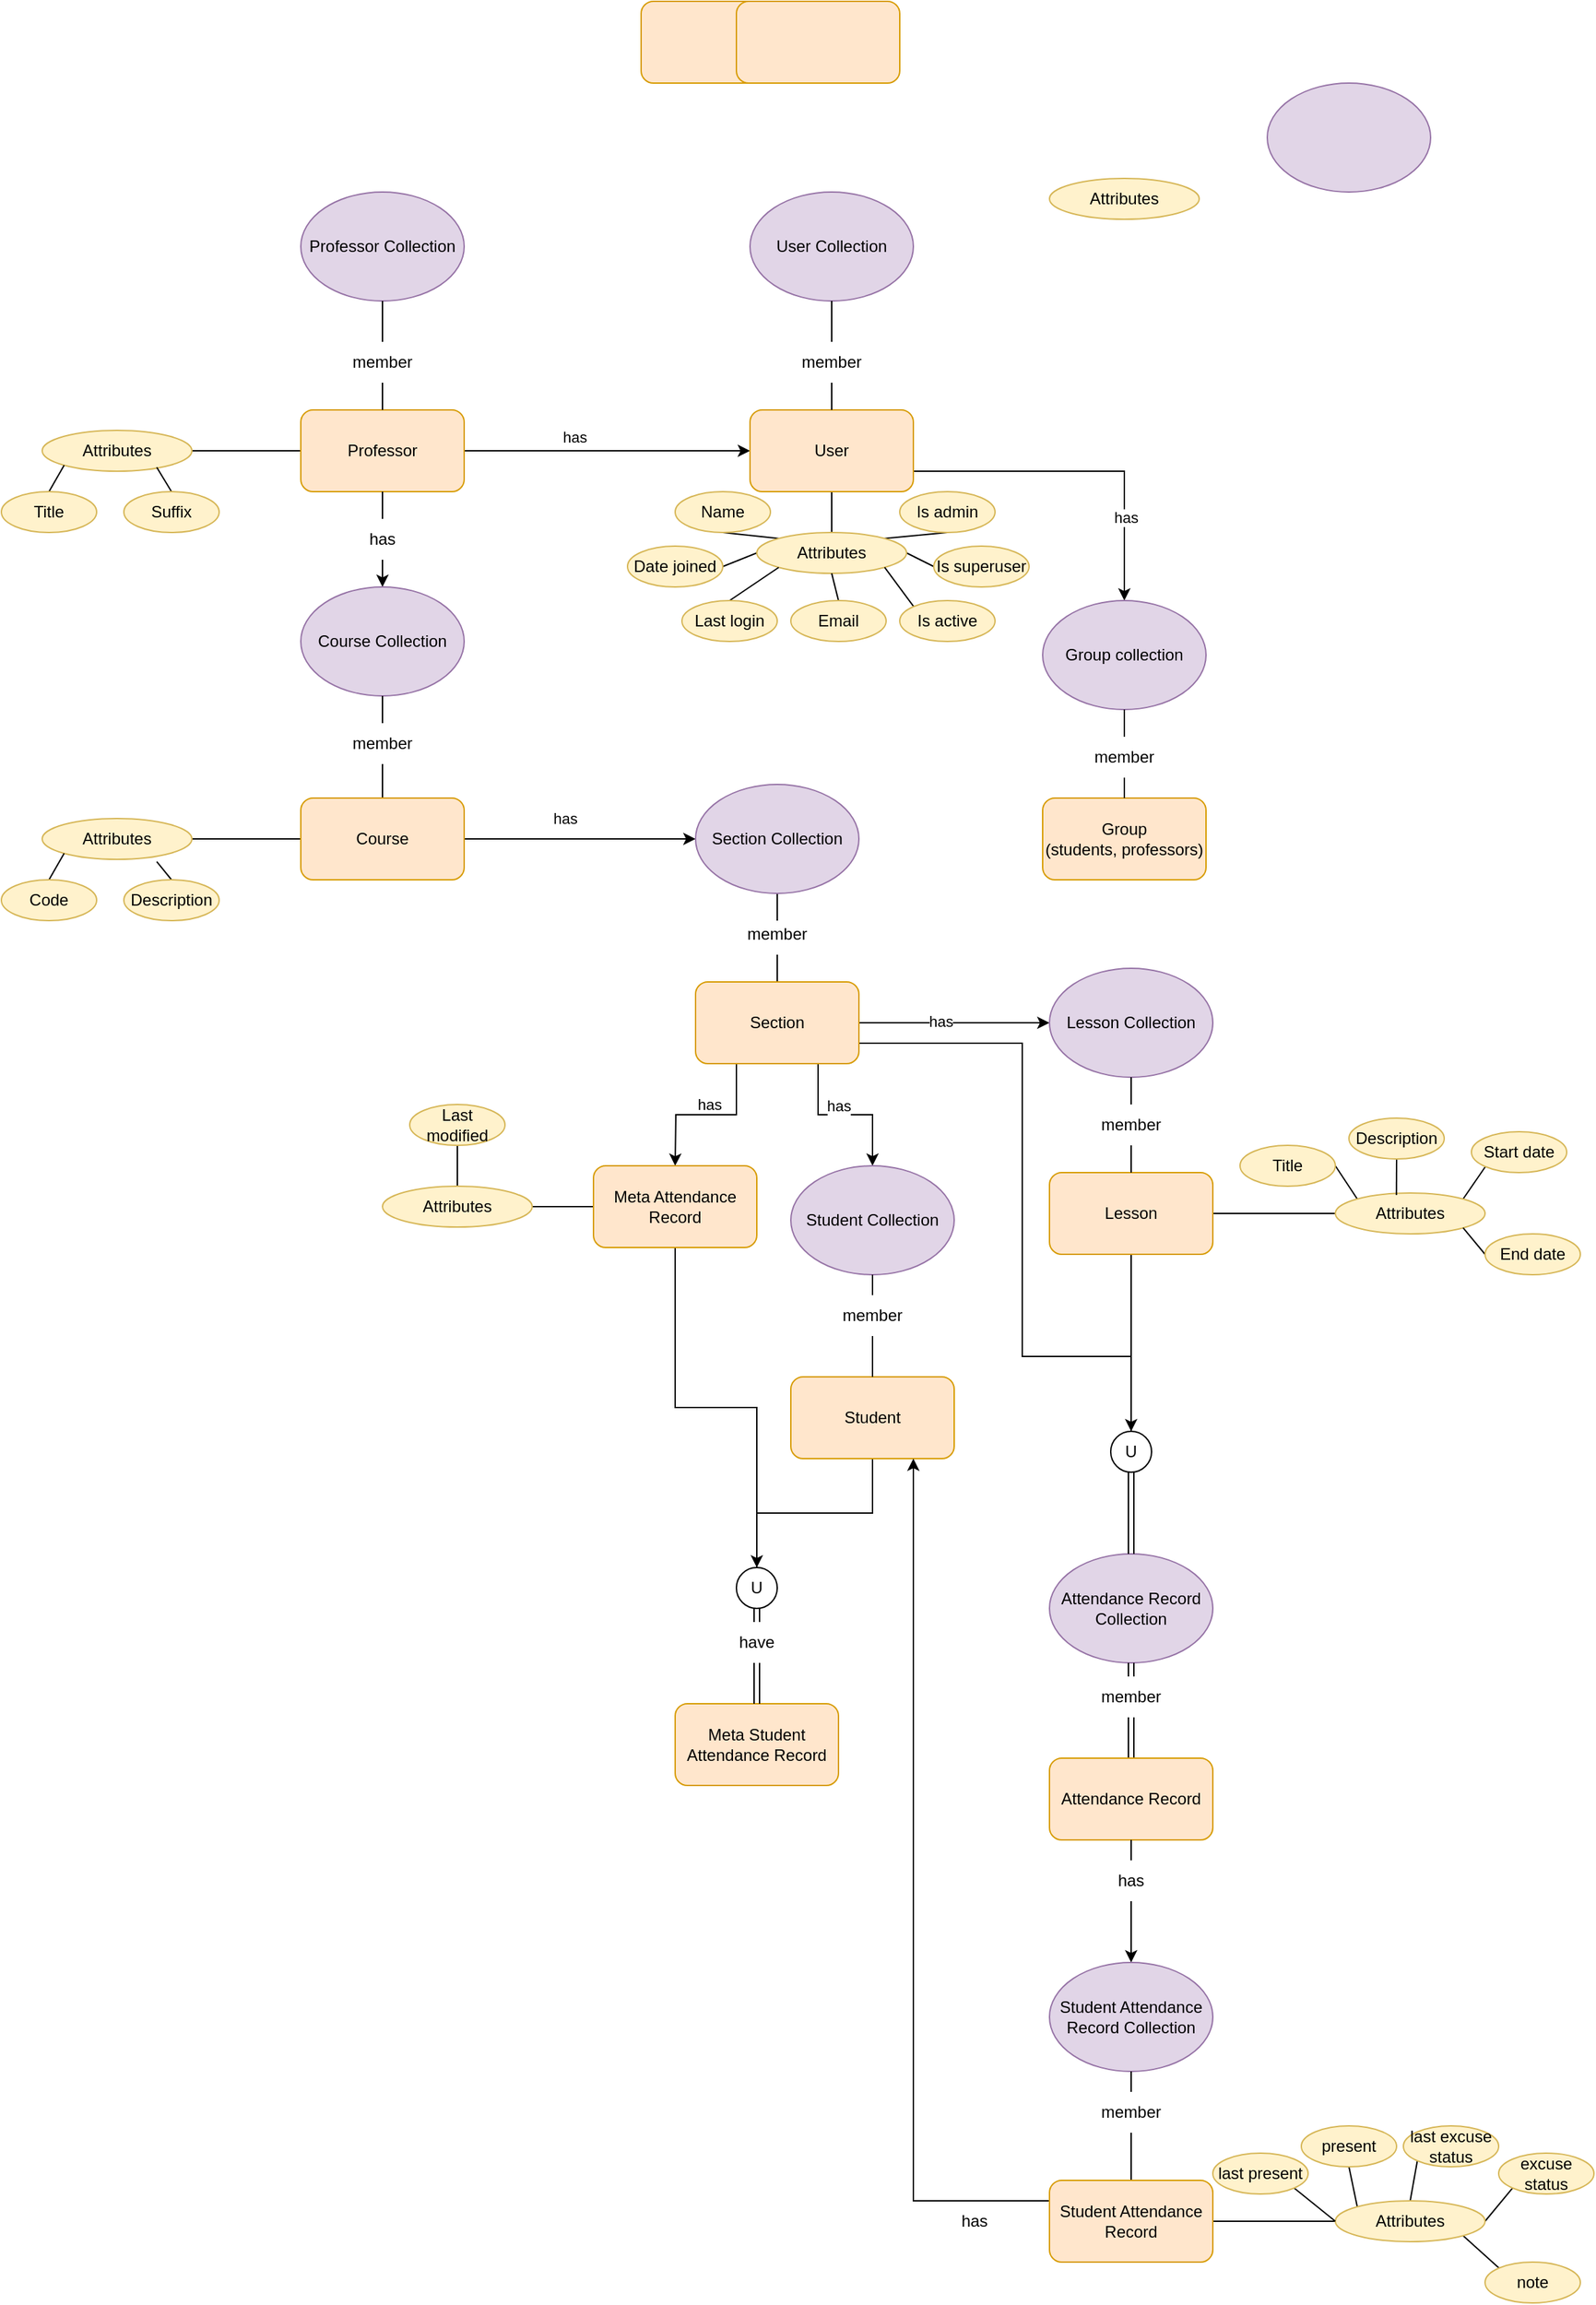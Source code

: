 <mxfile version="21.0.2" type="github">
  <diagram name="Page-1" id="ad52d381-51e7-2e0d-a935-2d0ddd2fd229">
    <mxGraphModel dx="2178" dy="1381" grid="1" gridSize="10" guides="1" tooltips="1" connect="1" arrows="1" fold="1" page="1" pageScale="1" pageWidth="1100" pageHeight="850" background="none" math="0" shadow="0">
      <root>
        <mxCell id="0" />
        <mxCell id="1" parent="0" />
        <mxCell id="uM22jS7cik_ZJRduj6Vj-8" style="edgeStyle=orthogonalEdgeStyle;rounded=0;orthogonalLoop=1;jettySize=auto;html=1;exitX=0.5;exitY=1;exitDx=0;exitDy=0;entryX=0.5;entryY=0;entryDx=0;entryDy=0;endArrow=classic;endFill=1;startArrow=none;" parent="1" source="uM22jS7cik_ZJRduj6Vj-9" target="uM22jS7cik_ZJRduj6Vj-7" edge="1">
          <mxGeometry relative="1" as="geometry" />
        </mxCell>
        <mxCell id="uM22jS7cik_ZJRduj6Vj-57" style="edgeStyle=orthogonalEdgeStyle;rounded=0;orthogonalLoop=1;jettySize=auto;html=1;exitX=1;exitY=0.5;exitDx=0;exitDy=0;entryX=0;entryY=0.5;entryDx=0;entryDy=0;" parent="1" source="uM22jS7cik_ZJRduj6Vj-6" target="uM22jS7cik_ZJRduj6Vj-34" edge="1">
          <mxGeometry relative="1" as="geometry" />
        </mxCell>
        <mxCell id="uM22jS7cik_ZJRduj6Vj-59" value="has" style="edgeLabel;html=1;align=center;verticalAlign=middle;resizable=0;points=[];" parent="uM22jS7cik_ZJRduj6Vj-57" vertex="1" connectable="0">
          <mxGeometry x="-0.233" y="-1" relative="1" as="geometry">
            <mxPoint y="-11" as="offset" />
          </mxGeometry>
        </mxCell>
        <mxCell id="uM22jS7cik_ZJRduj6Vj-101" style="edgeStyle=orthogonalEdgeStyle;rounded=0;orthogonalLoop=1;jettySize=auto;html=1;exitX=0;exitY=0.5;exitDx=0;exitDy=0;entryX=1;entryY=0.5;entryDx=0;entryDy=0;endArrow=none;endFill=0;" parent="1" source="uM22jS7cik_ZJRduj6Vj-6" target="uM22jS7cik_ZJRduj6Vj-66" edge="1">
          <mxGeometry relative="1" as="geometry" />
        </mxCell>
        <mxCell id="uM22jS7cik_ZJRduj6Vj-6" value="Professor" style="rounded=1;whiteSpace=wrap;html=1;fillColor=#ffe6cc;strokeColor=#d79b00;" parent="1" vertex="1">
          <mxGeometry x="110" y="80" width="120" height="60" as="geometry" />
        </mxCell>
        <mxCell id="uM22jS7cik_ZJRduj6Vj-16" style="edgeStyle=orthogonalEdgeStyle;rounded=0;orthogonalLoop=1;jettySize=auto;html=1;exitX=0.5;exitY=1;exitDx=0;exitDy=0;entryX=0.5;entryY=0;entryDx=0;entryDy=0;endArrow=none;endFill=0;startArrow=none;" parent="1" source="uM22jS7cik_ZJRduj6Vj-17" target="uM22jS7cik_ZJRduj6Vj-15" edge="1">
          <mxGeometry relative="1" as="geometry" />
        </mxCell>
        <mxCell id="uM22jS7cik_ZJRduj6Vj-7" value="Course Collection" style="ellipse;whiteSpace=wrap;html=1;fillColor=#e1d5e7;strokeColor=#9673a6;" parent="1" vertex="1">
          <mxGeometry x="110" y="210" width="120" height="80" as="geometry" />
        </mxCell>
        <mxCell id="uM22jS7cik_ZJRduj6Vj-11" style="edgeStyle=orthogonalEdgeStyle;rounded=0;orthogonalLoop=1;jettySize=auto;html=1;exitX=0.5;exitY=1;exitDx=0;exitDy=0;entryX=0.5;entryY=0;entryDx=0;entryDy=0;endArrow=none;endFill=0;startArrow=none;" parent="1" source="uM22jS7cik_ZJRduj6Vj-13" target="uM22jS7cik_ZJRduj6Vj-6" edge="1">
          <mxGeometry relative="1" as="geometry" />
        </mxCell>
        <mxCell id="uM22jS7cik_ZJRduj6Vj-10" value="Professor Collection" style="ellipse;whiteSpace=wrap;html=1;fillColor=#e1d5e7;strokeColor=#9673a6;" parent="1" vertex="1">
          <mxGeometry x="110" y="-80" width="120" height="80" as="geometry" />
        </mxCell>
        <mxCell id="uM22jS7cik_ZJRduj6Vj-12" value="" style="edgeStyle=orthogonalEdgeStyle;rounded=0;orthogonalLoop=1;jettySize=auto;html=1;exitX=0.5;exitY=1;exitDx=0;exitDy=0;entryX=0.5;entryY=0;entryDx=0;entryDy=0;endArrow=none;endFill=0;" parent="1" source="uM22jS7cik_ZJRduj6Vj-10" target="uM22jS7cik_ZJRduj6Vj-13" edge="1">
          <mxGeometry relative="1" as="geometry">
            <mxPoint x="170" as="sourcePoint" />
            <mxPoint x="170" y="80" as="targetPoint" />
          </mxGeometry>
        </mxCell>
        <mxCell id="uM22jS7cik_ZJRduj6Vj-13" value="member" style="text;html=1;strokeColor=none;fillColor=none;align=center;verticalAlign=middle;whiteSpace=wrap;rounded=0;" parent="1" vertex="1">
          <mxGeometry x="140" y="30" width="60" height="30" as="geometry" />
        </mxCell>
        <mxCell id="uM22jS7cik_ZJRduj6Vj-14" value="" style="edgeStyle=orthogonalEdgeStyle;rounded=0;orthogonalLoop=1;jettySize=auto;html=1;exitX=0.5;exitY=1;exitDx=0;exitDy=0;entryX=0.5;entryY=0;entryDx=0;entryDy=0;endArrow=none;endFill=0;" parent="1" source="uM22jS7cik_ZJRduj6Vj-6" target="uM22jS7cik_ZJRduj6Vj-9" edge="1">
          <mxGeometry relative="1" as="geometry">
            <mxPoint x="170" y="140" as="sourcePoint" />
            <mxPoint x="170" y="210" as="targetPoint" />
          </mxGeometry>
        </mxCell>
        <mxCell id="uM22jS7cik_ZJRduj6Vj-9" value="has" style="text;html=1;strokeColor=none;fillColor=none;align=center;verticalAlign=middle;whiteSpace=wrap;rounded=0;" parent="1" vertex="1">
          <mxGeometry x="140" y="160" width="60" height="30" as="geometry" />
        </mxCell>
        <mxCell id="uM22jS7cik_ZJRduj6Vj-23" style="edgeStyle=orthogonalEdgeStyle;rounded=0;orthogonalLoop=1;jettySize=auto;html=1;exitX=1;exitY=0.5;exitDx=0;exitDy=0;entryX=0;entryY=0.5;entryDx=0;entryDy=0;endArrow=classic;endFill=1;" parent="1" source="uM22jS7cik_ZJRduj6Vj-15" target="uM22jS7cik_ZJRduj6Vj-20" edge="1">
          <mxGeometry relative="1" as="geometry" />
        </mxCell>
        <mxCell id="uM22jS7cik_ZJRduj6Vj-61" value="has" style="edgeLabel;html=1;align=center;verticalAlign=middle;resizable=0;points=[];" parent="uM22jS7cik_ZJRduj6Vj-23" vertex="1" connectable="0">
          <mxGeometry x="-0.131" y="2" relative="1" as="geometry">
            <mxPoint y="-13" as="offset" />
          </mxGeometry>
        </mxCell>
        <mxCell id="uM22jS7cik_ZJRduj6Vj-107" style="edgeStyle=orthogonalEdgeStyle;rounded=0;orthogonalLoop=1;jettySize=auto;html=1;exitX=0;exitY=0.5;exitDx=0;exitDy=0;entryX=1;entryY=0.5;entryDx=0;entryDy=0;endArrow=none;endFill=0;" parent="1" source="uM22jS7cik_ZJRduj6Vj-15" target="uM22jS7cik_ZJRduj6Vj-106" edge="1">
          <mxGeometry relative="1" as="geometry" />
        </mxCell>
        <mxCell id="uM22jS7cik_ZJRduj6Vj-15" value="Course" style="rounded=1;whiteSpace=wrap;html=1;fillColor=#ffe6cc;strokeColor=#d79b00;" parent="1" vertex="1">
          <mxGeometry x="110" y="365" width="120" height="60" as="geometry" />
        </mxCell>
        <mxCell id="uM22jS7cik_ZJRduj6Vj-18" value="" style="edgeStyle=orthogonalEdgeStyle;rounded=0;orthogonalLoop=1;jettySize=auto;html=1;exitX=0.5;exitY=1;exitDx=0;exitDy=0;entryX=0.5;entryY=0;entryDx=0;entryDy=0;endArrow=none;endFill=0;" parent="1" source="uM22jS7cik_ZJRduj6Vj-7" target="uM22jS7cik_ZJRduj6Vj-17" edge="1">
          <mxGeometry relative="1" as="geometry">
            <mxPoint x="170" y="290" as="sourcePoint" />
            <mxPoint x="170" y="365" as="targetPoint" />
          </mxGeometry>
        </mxCell>
        <mxCell id="uM22jS7cik_ZJRduj6Vj-17" value="member" style="text;html=1;strokeColor=none;fillColor=none;align=center;verticalAlign=middle;whiteSpace=wrap;rounded=0;" parent="1" vertex="1">
          <mxGeometry x="140" y="310" width="60" height="30" as="geometry" />
        </mxCell>
        <mxCell id="uM22jS7cik_ZJRduj6Vj-28" style="edgeStyle=orthogonalEdgeStyle;rounded=0;orthogonalLoop=1;jettySize=auto;html=1;exitX=0.5;exitY=1;exitDx=0;exitDy=0;endArrow=none;endFill=0;" parent="1" source="uM22jS7cik_ZJRduj6Vj-20" target="uM22jS7cik_ZJRduj6Vj-26" edge="1">
          <mxGeometry relative="1" as="geometry" />
        </mxCell>
        <mxCell id="uM22jS7cik_ZJRduj6Vj-20" value="Section Collection" style="ellipse;whiteSpace=wrap;html=1;fillColor=#e1d5e7;strokeColor=#9673a6;" parent="1" vertex="1">
          <mxGeometry x="400" y="355" width="120" height="80" as="geometry" />
        </mxCell>
        <mxCell id="uM22jS7cik_ZJRduj6Vj-21" value="" style="rounded=1;whiteSpace=wrap;html=1;fillColor=#ffe6cc;strokeColor=#d79b00;" parent="1" vertex="1">
          <mxGeometry x="360" y="-220" width="120" height="60" as="geometry" />
        </mxCell>
        <mxCell id="uM22jS7cik_ZJRduj6Vj-25" style="edgeStyle=orthogonalEdgeStyle;rounded=0;orthogonalLoop=1;jettySize=auto;html=1;exitX=0.5;exitY=1;exitDx=0;exitDy=0;entryX=0.5;entryY=0;entryDx=0;entryDy=0;endArrow=none;endFill=0;startArrow=none;" parent="1" source="uM22jS7cik_ZJRduj6Vj-26" edge="1">
          <mxGeometry relative="1" as="geometry">
            <mxPoint x="460" y="525" as="targetPoint" />
          </mxGeometry>
        </mxCell>
        <mxCell id="uM22jS7cik_ZJRduj6Vj-26" value="member" style="text;html=1;strokeColor=none;fillColor=none;align=center;verticalAlign=middle;whiteSpace=wrap;rounded=0;" parent="1" vertex="1">
          <mxGeometry x="430" y="450" width="60" height="30" as="geometry" />
        </mxCell>
        <mxCell id="uM22jS7cik_ZJRduj6Vj-96" style="edgeStyle=orthogonalEdgeStyle;rounded=0;orthogonalLoop=1;jettySize=auto;html=1;exitX=1;exitY=0.5;exitDx=0;exitDy=0;entryX=0;entryY=0.5;entryDx=0;entryDy=0;" parent="1" source="uM22jS7cik_ZJRduj6Vj-27" target="uM22jS7cik_ZJRduj6Vj-43" edge="1">
          <mxGeometry relative="1" as="geometry" />
        </mxCell>
        <mxCell id="uM22jS7cik_ZJRduj6Vj-97" value="has" style="edgeLabel;html=1;align=center;verticalAlign=middle;resizable=0;points=[];" parent="uM22jS7cik_ZJRduj6Vj-96" vertex="1" connectable="0">
          <mxGeometry x="-0.144" y="1" relative="1" as="geometry">
            <mxPoint as="offset" />
          </mxGeometry>
        </mxCell>
        <mxCell id="uM22jS7cik_ZJRduj6Vj-126" style="edgeStyle=orthogonalEdgeStyle;rounded=0;orthogonalLoop=1;jettySize=auto;html=1;exitX=0.75;exitY=1;exitDx=0;exitDy=0;entryX=0.5;entryY=0;entryDx=0;entryDy=0;" parent="1" source="uM22jS7cik_ZJRduj6Vj-27" target="uM22jS7cik_ZJRduj6Vj-124" edge="1">
          <mxGeometry relative="1" as="geometry" />
        </mxCell>
        <mxCell id="uM22jS7cik_ZJRduj6Vj-128" value="has" style="edgeLabel;html=1;align=center;verticalAlign=middle;resizable=0;points=[];" parent="uM22jS7cik_ZJRduj6Vj-126" vertex="1" connectable="0">
          <mxGeometry x="-0.367" y="-3" relative="1" as="geometry">
            <mxPoint x="18" y="-6" as="offset" />
          </mxGeometry>
        </mxCell>
        <mxCell id="uM22jS7cik_ZJRduj6Vj-127" style="edgeStyle=orthogonalEdgeStyle;rounded=0;orthogonalLoop=1;jettySize=auto;html=1;exitX=0.25;exitY=1;exitDx=0;exitDy=0;entryX=0.5;entryY=0;entryDx=0;entryDy=0;" parent="1" source="uM22jS7cik_ZJRduj6Vj-27" edge="1">
          <mxGeometry relative="1" as="geometry">
            <mxPoint x="385" y="635" as="targetPoint" />
          </mxGeometry>
        </mxCell>
        <mxCell id="uM22jS7cik_ZJRduj6Vj-129" value="has" style="edgeLabel;html=1;align=center;verticalAlign=middle;resizable=0;points=[];" parent="uM22jS7cik_ZJRduj6Vj-127" vertex="1" connectable="0">
          <mxGeometry x="-0.282" y="-1" relative="1" as="geometry">
            <mxPoint x="-15" y="-7" as="offset" />
          </mxGeometry>
        </mxCell>
        <mxCell id="oFHNJrczehxYYnsTIanu-38" style="edgeStyle=orthogonalEdgeStyle;rounded=0;orthogonalLoop=1;jettySize=auto;html=1;exitX=1;exitY=0.75;exitDx=0;exitDy=0;" edge="1" parent="1" source="uM22jS7cik_ZJRduj6Vj-27" target="oFHNJrczehxYYnsTIanu-30">
          <mxGeometry relative="1" as="geometry">
            <Array as="points">
              <mxPoint x="640" y="545" />
              <mxPoint x="640" y="775" />
            </Array>
          </mxGeometry>
        </mxCell>
        <mxCell id="uM22jS7cik_ZJRduj6Vj-27" value="Section" style="rounded=1;whiteSpace=wrap;html=1;fillColor=#ffe6cc;strokeColor=#d79b00;" parent="1" vertex="1">
          <mxGeometry x="400" y="500" width="120" height="60" as="geometry" />
        </mxCell>
        <mxCell id="uM22jS7cik_ZJRduj6Vj-68" style="edgeStyle=orthogonalEdgeStyle;rounded=0;orthogonalLoop=1;jettySize=auto;html=1;exitX=0.5;exitY=1;exitDx=0;exitDy=0;entryX=0.5;entryY=0;entryDx=0;entryDy=0;endArrow=none;endFill=0;" parent="1" source="uM22jS7cik_ZJRduj6Vj-34" target="uM22jS7cik_ZJRduj6Vj-63" edge="1">
          <mxGeometry relative="1" as="geometry" />
        </mxCell>
        <mxCell id="uM22jS7cik_ZJRduj6Vj-91" style="edgeStyle=orthogonalEdgeStyle;rounded=0;orthogonalLoop=1;jettySize=auto;html=1;exitX=1;exitY=0.75;exitDx=0;exitDy=0;entryX=0.5;entryY=0;entryDx=0;entryDy=0;" parent="1" source="uM22jS7cik_ZJRduj6Vj-34" target="uM22jS7cik_ZJRduj6Vj-44" edge="1">
          <mxGeometry relative="1" as="geometry" />
        </mxCell>
        <mxCell id="uM22jS7cik_ZJRduj6Vj-95" value="has" style="edgeLabel;html=1;align=center;verticalAlign=middle;resizable=0;points=[];" parent="uM22jS7cik_ZJRduj6Vj-91" vertex="1" connectable="0">
          <mxGeometry x="0.506" y="1" relative="1" as="geometry">
            <mxPoint as="offset" />
          </mxGeometry>
        </mxCell>
        <mxCell id="uM22jS7cik_ZJRduj6Vj-34" value="User" style="rounded=1;whiteSpace=wrap;html=1;fillColor=#ffe6cc;strokeColor=#d79b00;" parent="1" vertex="1">
          <mxGeometry x="440" y="80" width="120" height="60" as="geometry" />
        </mxCell>
        <mxCell id="uM22jS7cik_ZJRduj6Vj-36" value="Meta Student Attendance Record" style="rounded=1;whiteSpace=wrap;html=1;fillColor=#ffe6cc;strokeColor=#d79b00;" parent="1" vertex="1">
          <mxGeometry x="385" y="1030" width="120" height="60" as="geometry" />
        </mxCell>
        <mxCell id="uM22jS7cik_ZJRduj6Vj-37" value="" style="rounded=1;whiteSpace=wrap;html=1;fillColor=#ffe6cc;strokeColor=#d79b00;" parent="1" vertex="1">
          <mxGeometry x="430" y="-220" width="120" height="60" as="geometry" />
        </mxCell>
        <mxCell id="uM22jS7cik_ZJRduj6Vj-113" style="edgeStyle=orthogonalEdgeStyle;rounded=0;orthogonalLoop=1;jettySize=auto;html=1;exitX=1;exitY=0.5;exitDx=0;exitDy=0;entryX=0;entryY=0.5;entryDx=0;entryDy=0;endArrow=none;endFill=0;" parent="1" source="uM22jS7cik_ZJRduj6Vj-38" target="uM22jS7cik_ZJRduj6Vj-65" edge="1">
          <mxGeometry relative="1" as="geometry" />
        </mxCell>
        <mxCell id="oFHNJrczehxYYnsTIanu-39" style="edgeStyle=orthogonalEdgeStyle;rounded=0;orthogonalLoop=1;jettySize=auto;html=1;exitX=0.5;exitY=1;exitDx=0;exitDy=0;entryX=0.5;entryY=0;entryDx=0;entryDy=0;endArrow=none;endFill=0;" edge="1" parent="1" source="uM22jS7cik_ZJRduj6Vj-38" target="oFHNJrczehxYYnsTIanu-30">
          <mxGeometry relative="1" as="geometry" />
        </mxCell>
        <mxCell id="uM22jS7cik_ZJRduj6Vj-38" value="Lesson" style="rounded=1;whiteSpace=wrap;html=1;fillColor=#ffe6cc;strokeColor=#d79b00;" parent="1" vertex="1">
          <mxGeometry x="660" y="640" width="120" height="60" as="geometry" />
        </mxCell>
        <mxCell id="uM22jS7cik_ZJRduj6Vj-39" value="Group&lt;br&gt;(students, professors)" style="rounded=1;whiteSpace=wrap;html=1;fillColor=#ffe6cc;strokeColor=#d79b00;" parent="1" vertex="1">
          <mxGeometry x="655" y="365" width="120" height="60" as="geometry" />
        </mxCell>
        <mxCell id="uM22jS7cik_ZJRduj6Vj-40" value="" style="ellipse;whiteSpace=wrap;html=1;fillColor=#e1d5e7;strokeColor=#9673a6;" parent="1" vertex="1">
          <mxGeometry x="820" y="-160" width="120" height="80" as="geometry" />
        </mxCell>
        <mxCell id="oFHNJrczehxYYnsTIanu-41" style="edgeStyle=orthogonalEdgeStyle;rounded=0;orthogonalLoop=1;jettySize=auto;html=1;exitX=0.5;exitY=1;exitDx=0;exitDy=0;entryX=0.5;entryY=0;entryDx=0;entryDy=0;endArrow=none;endFill=0;startArrow=none;shape=link;" edge="1" parent="1" source="oFHNJrczehxYYnsTIanu-42" target="oFHNJrczehxYYnsTIanu-19">
          <mxGeometry relative="1" as="geometry" />
        </mxCell>
        <mxCell id="uM22jS7cik_ZJRduj6Vj-41" value="Attendance Record Collection" style="ellipse;whiteSpace=wrap;html=1;fillColor=#e1d5e7;strokeColor=#9673a6;" parent="1" vertex="1">
          <mxGeometry x="660" y="920" width="120" height="80" as="geometry" />
        </mxCell>
        <mxCell id="uM22jS7cik_ZJRduj6Vj-54" style="edgeStyle=orthogonalEdgeStyle;rounded=0;orthogonalLoop=1;jettySize=auto;html=1;exitX=0.5;exitY=1;exitDx=0;exitDy=0;endArrow=none;endFill=0;startArrow=none;" parent="1" source="uM22jS7cik_ZJRduj6Vj-55" target="uM22jS7cik_ZJRduj6Vj-34" edge="1">
          <mxGeometry relative="1" as="geometry" />
        </mxCell>
        <mxCell id="uM22jS7cik_ZJRduj6Vj-42" value="User Collection" style="ellipse;whiteSpace=wrap;html=1;fillColor=#e1d5e7;strokeColor=#9673a6;" parent="1" vertex="1">
          <mxGeometry x="440" y="-80" width="120" height="80" as="geometry" />
        </mxCell>
        <mxCell id="uM22jS7cik_ZJRduj6Vj-98" style="edgeStyle=orthogonalEdgeStyle;rounded=0;orthogonalLoop=1;jettySize=auto;html=1;exitX=0.5;exitY=1;exitDx=0;exitDy=0;entryX=0.5;entryY=0;entryDx=0;entryDy=0;endArrow=none;endFill=0;startArrow=none;" parent="1" source="uM22jS7cik_ZJRduj6Vj-99" target="uM22jS7cik_ZJRduj6Vj-38" edge="1">
          <mxGeometry relative="1" as="geometry" />
        </mxCell>
        <mxCell id="uM22jS7cik_ZJRduj6Vj-43" value="Lesson Collection" style="ellipse;whiteSpace=wrap;html=1;fillColor=#e1d5e7;strokeColor=#9673a6;" parent="1" vertex="1">
          <mxGeometry x="660" y="490" width="120" height="80" as="geometry" />
        </mxCell>
        <mxCell id="uM22jS7cik_ZJRduj6Vj-92" style="edgeStyle=orthogonalEdgeStyle;rounded=0;orthogonalLoop=1;jettySize=auto;html=1;exitX=0.5;exitY=1;exitDx=0;exitDy=0;entryX=0.5;entryY=0;entryDx=0;entryDy=0;endArrow=none;endFill=0;startArrow=none;" parent="1" source="uM22jS7cik_ZJRduj6Vj-93" target="uM22jS7cik_ZJRduj6Vj-39" edge="1">
          <mxGeometry relative="1" as="geometry" />
        </mxCell>
        <mxCell id="uM22jS7cik_ZJRduj6Vj-44" value="Group collection" style="ellipse;whiteSpace=wrap;html=1;fillColor=#e1d5e7;strokeColor=#9673a6;" parent="1" vertex="1">
          <mxGeometry x="655" y="220" width="120" height="80" as="geometry" />
        </mxCell>
        <mxCell id="oFHNJrczehxYYnsTIanu-12" style="edgeStyle=orthogonalEdgeStyle;rounded=0;orthogonalLoop=1;jettySize=auto;html=1;exitX=0.5;exitY=1;exitDx=0;exitDy=0;entryX=0.5;entryY=0;entryDx=0;entryDy=0;endArrow=none;endFill=0;" edge="1" parent="1" source="uM22jS7cik_ZJRduj6Vj-46" target="oFHNJrczehxYYnsTIanu-9">
          <mxGeometry relative="1" as="geometry" />
        </mxCell>
        <mxCell id="uM22jS7cik_ZJRduj6Vj-46" value="Student" style="rounded=1;whiteSpace=wrap;html=1;fillColor=#ffe6cc;strokeColor=#d79b00;" parent="1" vertex="1">
          <mxGeometry x="470" y="790" width="120" height="60" as="geometry" />
        </mxCell>
        <mxCell id="uM22jS7cik_ZJRduj6Vj-56" value="" style="edgeStyle=orthogonalEdgeStyle;rounded=0;orthogonalLoop=1;jettySize=auto;html=1;exitX=0.5;exitY=1;exitDx=0;exitDy=0;endArrow=none;endFill=0;" parent="1" source="uM22jS7cik_ZJRduj6Vj-42" target="uM22jS7cik_ZJRduj6Vj-55" edge="1">
          <mxGeometry relative="1" as="geometry">
            <mxPoint x="500" as="sourcePoint" />
            <mxPoint x="500" y="80" as="targetPoint" />
          </mxGeometry>
        </mxCell>
        <mxCell id="uM22jS7cik_ZJRduj6Vj-55" value="member" style="text;html=1;strokeColor=none;fillColor=none;align=center;verticalAlign=middle;whiteSpace=wrap;rounded=0;" parent="1" vertex="1">
          <mxGeometry x="470" y="30" width="60" height="30" as="geometry" />
        </mxCell>
        <mxCell id="uM22jS7cik_ZJRduj6Vj-82" style="rounded=0;orthogonalLoop=1;jettySize=auto;html=1;exitX=0;exitY=0.5;exitDx=0;exitDy=0;entryX=1;entryY=0.5;entryDx=0;entryDy=0;endArrow=none;endFill=0;" parent="1" source="uM22jS7cik_ZJRduj6Vj-63" target="uM22jS7cik_ZJRduj6Vj-71" edge="1">
          <mxGeometry relative="1" as="geometry" />
        </mxCell>
        <mxCell id="uM22jS7cik_ZJRduj6Vj-83" style="rounded=0;orthogonalLoop=1;jettySize=auto;html=1;exitX=1;exitY=0.5;exitDx=0;exitDy=0;entryX=0;entryY=0.5;entryDx=0;entryDy=0;endArrow=none;endFill=0;" parent="1" source="uM22jS7cik_ZJRduj6Vj-63" target="uM22jS7cik_ZJRduj6Vj-77" edge="1">
          <mxGeometry relative="1" as="geometry" />
        </mxCell>
        <mxCell id="uM22jS7cik_ZJRduj6Vj-84" style="rounded=0;orthogonalLoop=1;jettySize=auto;html=1;exitX=0;exitY=0;exitDx=0;exitDy=0;entryX=0.5;entryY=1;entryDx=0;entryDy=0;endArrow=none;endFill=0;" parent="1" source="uM22jS7cik_ZJRduj6Vj-63" target="uM22jS7cik_ZJRduj6Vj-67" edge="1">
          <mxGeometry relative="1" as="geometry" />
        </mxCell>
        <mxCell id="uM22jS7cik_ZJRduj6Vj-85" style="rounded=0;orthogonalLoop=1;jettySize=auto;html=1;exitX=1;exitY=0;exitDx=0;exitDy=0;entryX=0.5;entryY=1;entryDx=0;entryDy=0;endArrow=none;endFill=0;" parent="1" source="uM22jS7cik_ZJRduj6Vj-63" target="uM22jS7cik_ZJRduj6Vj-78" edge="1">
          <mxGeometry relative="1" as="geometry" />
        </mxCell>
        <mxCell id="uM22jS7cik_ZJRduj6Vj-63" value="Attributes" style="ellipse;whiteSpace=wrap;html=1;fillColor=#fff2cc;strokeColor=#d6b656;" parent="1" vertex="1">
          <mxGeometry x="445" y="170" width="110" height="30" as="geometry" />
        </mxCell>
        <mxCell id="uM22jS7cik_ZJRduj6Vj-64" value="Attributes" style="ellipse;whiteSpace=wrap;html=1;fillColor=#fff2cc;strokeColor=#d6b656;" parent="1" vertex="1">
          <mxGeometry x="660" y="-90" width="110" height="30" as="geometry" />
        </mxCell>
        <mxCell id="uM22jS7cik_ZJRduj6Vj-119" style="rounded=0;orthogonalLoop=1;jettySize=auto;html=1;exitX=0;exitY=0;exitDx=0;exitDy=0;entryX=1;entryY=0.5;entryDx=0;entryDy=0;endArrow=none;endFill=0;" parent="1" source="uM22jS7cik_ZJRduj6Vj-65" target="uM22jS7cik_ZJRduj6Vj-114" edge="1">
          <mxGeometry relative="1" as="geometry" />
        </mxCell>
        <mxCell id="uM22jS7cik_ZJRduj6Vj-123" style="rounded=0;orthogonalLoop=1;jettySize=auto;html=1;exitX=1;exitY=0;exitDx=0;exitDy=0;entryX=0;entryY=1;entryDx=0;entryDy=0;endArrow=none;endFill=0;" parent="1" source="uM22jS7cik_ZJRduj6Vj-65" target="uM22jS7cik_ZJRduj6Vj-117" edge="1">
          <mxGeometry relative="1" as="geometry" />
        </mxCell>
        <mxCell id="uM22jS7cik_ZJRduj6Vj-65" value="Attributes" style="ellipse;whiteSpace=wrap;html=1;fillColor=#fff2cc;strokeColor=#d6b656;" parent="1" vertex="1">
          <mxGeometry x="870" y="655" width="110" height="30" as="geometry" />
        </mxCell>
        <mxCell id="uM22jS7cik_ZJRduj6Vj-66" value="Attributes" style="ellipse;whiteSpace=wrap;html=1;fillColor=#fff2cc;strokeColor=#d6b656;" parent="1" vertex="1">
          <mxGeometry x="-80" y="95" width="110" height="30" as="geometry" />
        </mxCell>
        <mxCell id="uM22jS7cik_ZJRduj6Vj-67" value="Name" style="ellipse;whiteSpace=wrap;html=1;fillColor=#fff2cc;strokeColor=#d6b656;" parent="1" vertex="1">
          <mxGeometry x="385" y="140" width="70" height="30" as="geometry" />
        </mxCell>
        <mxCell id="uM22jS7cik_ZJRduj6Vj-71" value="Date joined" style="ellipse;whiteSpace=wrap;html=1;fillColor=#fff2cc;strokeColor=#d6b656;" parent="1" vertex="1">
          <mxGeometry x="350" y="180" width="70" height="30" as="geometry" />
        </mxCell>
        <mxCell id="uM22jS7cik_ZJRduj6Vj-86" style="rounded=0;orthogonalLoop=1;jettySize=auto;html=1;exitX=0.5;exitY=0;exitDx=0;exitDy=0;entryX=0;entryY=1;entryDx=0;entryDy=0;endArrow=none;endFill=0;" parent="1" source="uM22jS7cik_ZJRduj6Vj-72" target="uM22jS7cik_ZJRduj6Vj-63" edge="1">
          <mxGeometry relative="1" as="geometry" />
        </mxCell>
        <mxCell id="uM22jS7cik_ZJRduj6Vj-72" value="Last login" style="ellipse;whiteSpace=wrap;html=1;fillColor=#fff2cc;strokeColor=#d6b656;" parent="1" vertex="1">
          <mxGeometry x="390" y="220" width="70" height="30" as="geometry" />
        </mxCell>
        <mxCell id="uM22jS7cik_ZJRduj6Vj-87" style="rounded=0;orthogonalLoop=1;jettySize=auto;html=1;exitX=0.5;exitY=0;exitDx=0;exitDy=0;entryX=0.5;entryY=1;entryDx=0;entryDy=0;endArrow=none;endFill=0;" parent="1" source="uM22jS7cik_ZJRduj6Vj-75" target="uM22jS7cik_ZJRduj6Vj-63" edge="1">
          <mxGeometry relative="1" as="geometry" />
        </mxCell>
        <mxCell id="uM22jS7cik_ZJRduj6Vj-75" value="Email" style="ellipse;whiteSpace=wrap;html=1;fillColor=#fff2cc;strokeColor=#d6b656;" parent="1" vertex="1">
          <mxGeometry x="470" y="220" width="70" height="30" as="geometry" />
        </mxCell>
        <mxCell id="uM22jS7cik_ZJRduj6Vj-88" style="rounded=0;orthogonalLoop=1;jettySize=auto;html=1;exitX=0;exitY=0;exitDx=0;exitDy=0;entryX=1;entryY=1;entryDx=0;entryDy=0;endArrow=none;endFill=0;" parent="1" source="uM22jS7cik_ZJRduj6Vj-76" target="uM22jS7cik_ZJRduj6Vj-63" edge="1">
          <mxGeometry relative="1" as="geometry" />
        </mxCell>
        <mxCell id="uM22jS7cik_ZJRduj6Vj-76" value="Is active" style="ellipse;whiteSpace=wrap;html=1;fillColor=#fff2cc;strokeColor=#d6b656;" parent="1" vertex="1">
          <mxGeometry x="550" y="220" width="70" height="30" as="geometry" />
        </mxCell>
        <mxCell id="uM22jS7cik_ZJRduj6Vj-77" value="Is superuser" style="ellipse;whiteSpace=wrap;html=1;fillColor=#fff2cc;strokeColor=#d6b656;" parent="1" vertex="1">
          <mxGeometry x="575" y="180" width="70" height="30" as="geometry" />
        </mxCell>
        <mxCell id="uM22jS7cik_ZJRduj6Vj-78" value="Is admin" style="ellipse;whiteSpace=wrap;html=1;fillColor=#fff2cc;strokeColor=#d6b656;" parent="1" vertex="1">
          <mxGeometry x="550" y="140" width="70" height="30" as="geometry" />
        </mxCell>
        <mxCell id="uM22jS7cik_ZJRduj6Vj-94" value="" style="edgeStyle=orthogonalEdgeStyle;rounded=0;orthogonalLoop=1;jettySize=auto;html=1;exitX=0.5;exitY=1;exitDx=0;exitDy=0;entryX=0.5;entryY=0;entryDx=0;entryDy=0;endArrow=none;endFill=0;" parent="1" source="uM22jS7cik_ZJRduj6Vj-44" target="uM22jS7cik_ZJRduj6Vj-93" edge="1">
          <mxGeometry relative="1" as="geometry">
            <mxPoint x="715" y="300" as="sourcePoint" />
            <mxPoint x="715" y="365" as="targetPoint" />
          </mxGeometry>
        </mxCell>
        <mxCell id="uM22jS7cik_ZJRduj6Vj-93" value="member" style="text;html=1;strokeColor=none;fillColor=none;align=center;verticalAlign=middle;whiteSpace=wrap;rounded=0;" parent="1" vertex="1">
          <mxGeometry x="685" y="320" width="60" height="30" as="geometry" />
        </mxCell>
        <mxCell id="uM22jS7cik_ZJRduj6Vj-100" value="" style="edgeStyle=orthogonalEdgeStyle;rounded=0;orthogonalLoop=1;jettySize=auto;html=1;exitX=0.5;exitY=1;exitDx=0;exitDy=0;entryX=0.5;entryY=0;entryDx=0;entryDy=0;endArrow=none;endFill=0;" parent="1" source="uM22jS7cik_ZJRduj6Vj-43" target="uM22jS7cik_ZJRduj6Vj-99" edge="1">
          <mxGeometry relative="1" as="geometry">
            <mxPoint x="720" y="570" as="sourcePoint" />
            <mxPoint x="720" y="650" as="targetPoint" />
          </mxGeometry>
        </mxCell>
        <mxCell id="uM22jS7cik_ZJRduj6Vj-99" value="member" style="text;html=1;strokeColor=none;fillColor=none;align=center;verticalAlign=middle;whiteSpace=wrap;rounded=0;" parent="1" vertex="1">
          <mxGeometry x="690" y="590" width="60" height="30" as="geometry" />
        </mxCell>
        <mxCell id="uM22jS7cik_ZJRduj6Vj-105" style="rounded=0;orthogonalLoop=1;jettySize=auto;html=1;exitX=0.5;exitY=0;exitDx=0;exitDy=0;entryX=0;entryY=1;entryDx=0;entryDy=0;endArrow=none;endFill=0;" parent="1" source="uM22jS7cik_ZJRduj6Vj-102" target="uM22jS7cik_ZJRduj6Vj-66" edge="1">
          <mxGeometry relative="1" as="geometry" />
        </mxCell>
        <mxCell id="uM22jS7cik_ZJRduj6Vj-102" value="Title" style="ellipse;whiteSpace=wrap;html=1;fillColor=#fff2cc;strokeColor=#d6b656;" parent="1" vertex="1">
          <mxGeometry x="-110" y="140" width="70" height="30" as="geometry" />
        </mxCell>
        <mxCell id="uM22jS7cik_ZJRduj6Vj-104" style="rounded=0;orthogonalLoop=1;jettySize=auto;html=1;exitX=0.5;exitY=0;exitDx=0;exitDy=0;entryX=0.765;entryY=0.903;entryDx=0;entryDy=0;entryPerimeter=0;endArrow=none;endFill=0;" parent="1" source="uM22jS7cik_ZJRduj6Vj-103" target="uM22jS7cik_ZJRduj6Vj-66" edge="1">
          <mxGeometry relative="1" as="geometry" />
        </mxCell>
        <mxCell id="uM22jS7cik_ZJRduj6Vj-103" value="Suffix" style="ellipse;whiteSpace=wrap;html=1;fillColor=#fff2cc;strokeColor=#d6b656;" parent="1" vertex="1">
          <mxGeometry x="-20" y="140" width="70" height="30" as="geometry" />
        </mxCell>
        <mxCell id="uM22jS7cik_ZJRduj6Vj-106" value="Attributes" style="ellipse;whiteSpace=wrap;html=1;fillColor=#fff2cc;strokeColor=#d6b656;" parent="1" vertex="1">
          <mxGeometry x="-80" y="380" width="110" height="30" as="geometry" />
        </mxCell>
        <mxCell id="uM22jS7cik_ZJRduj6Vj-110" style="rounded=0;orthogonalLoop=1;jettySize=auto;html=1;exitX=0.5;exitY=0;exitDx=0;exitDy=0;entryX=0;entryY=1;entryDx=0;entryDy=0;endArrow=none;endFill=0;" parent="1" source="uM22jS7cik_ZJRduj6Vj-108" target="uM22jS7cik_ZJRduj6Vj-106" edge="1">
          <mxGeometry relative="1" as="geometry" />
        </mxCell>
        <mxCell id="uM22jS7cik_ZJRduj6Vj-108" value="Code" style="ellipse;whiteSpace=wrap;html=1;fillColor=#fff2cc;strokeColor=#d6b656;" parent="1" vertex="1">
          <mxGeometry x="-110" y="425" width="70" height="30" as="geometry" />
        </mxCell>
        <mxCell id="uM22jS7cik_ZJRduj6Vj-112" style="rounded=0;orthogonalLoop=1;jettySize=auto;html=1;exitX=0.5;exitY=0;exitDx=0;exitDy=0;entryX=0.765;entryY=1.055;entryDx=0;entryDy=0;entryPerimeter=0;endArrow=none;endFill=0;" parent="1" source="uM22jS7cik_ZJRduj6Vj-109" target="uM22jS7cik_ZJRduj6Vj-106" edge="1">
          <mxGeometry relative="1" as="geometry" />
        </mxCell>
        <mxCell id="uM22jS7cik_ZJRduj6Vj-109" value="Description" style="ellipse;whiteSpace=wrap;html=1;fillColor=#fff2cc;strokeColor=#d6b656;" parent="1" vertex="1">
          <mxGeometry x="-20" y="425" width="70" height="30" as="geometry" />
        </mxCell>
        <mxCell id="uM22jS7cik_ZJRduj6Vj-114" value="Title" style="ellipse;whiteSpace=wrap;html=1;fillColor=#fff2cc;strokeColor=#d6b656;" parent="1" vertex="1">
          <mxGeometry x="800" y="620" width="70" height="30" as="geometry" />
        </mxCell>
        <mxCell id="uM22jS7cik_ZJRduj6Vj-121" style="edgeStyle=orthogonalEdgeStyle;rounded=0;orthogonalLoop=1;jettySize=auto;html=1;exitX=0.5;exitY=1;exitDx=0;exitDy=0;entryX=0.408;entryY=0.051;entryDx=0;entryDy=0;entryPerimeter=0;endArrow=none;endFill=0;" parent="1" source="uM22jS7cik_ZJRduj6Vj-115" target="uM22jS7cik_ZJRduj6Vj-65" edge="1">
          <mxGeometry relative="1" as="geometry" />
        </mxCell>
        <mxCell id="uM22jS7cik_ZJRduj6Vj-115" value="Description" style="ellipse;whiteSpace=wrap;html=1;fillColor=#fff2cc;strokeColor=#d6b656;" parent="1" vertex="1">
          <mxGeometry x="880" y="600" width="70" height="30" as="geometry" />
        </mxCell>
        <mxCell id="uM22jS7cik_ZJRduj6Vj-117" value="Start date" style="ellipse;whiteSpace=wrap;html=1;fillColor=#fff2cc;strokeColor=#d6b656;" parent="1" vertex="1">
          <mxGeometry x="970" y="610" width="70" height="30" as="geometry" />
        </mxCell>
        <mxCell id="uM22jS7cik_ZJRduj6Vj-120" style="rounded=0;orthogonalLoop=1;jettySize=auto;html=1;exitX=0;exitY=0.5;exitDx=0;exitDy=0;entryX=1;entryY=1;entryDx=0;entryDy=0;endArrow=none;endFill=0;" parent="1" source="uM22jS7cik_ZJRduj6Vj-118" target="uM22jS7cik_ZJRduj6Vj-65" edge="1">
          <mxGeometry relative="1" as="geometry" />
        </mxCell>
        <mxCell id="uM22jS7cik_ZJRduj6Vj-118" value="End date" style="ellipse;whiteSpace=wrap;html=1;fillColor=#fff2cc;strokeColor=#d6b656;" parent="1" vertex="1">
          <mxGeometry x="980" y="685" width="70" height="30" as="geometry" />
        </mxCell>
        <mxCell id="oFHNJrczehxYYnsTIanu-5" style="edgeStyle=orthogonalEdgeStyle;rounded=0;orthogonalLoop=1;jettySize=auto;html=1;exitX=0.5;exitY=1;exitDx=0;exitDy=0;entryX=0.5;entryY=0;entryDx=0;entryDy=0;startArrow=none;endArrow=none;endFill=0;" edge="1" parent="1" source="oFHNJrczehxYYnsTIanu-7" target="uM22jS7cik_ZJRduj6Vj-46">
          <mxGeometry relative="1" as="geometry" />
        </mxCell>
        <mxCell id="uM22jS7cik_ZJRduj6Vj-124" value="Student Collection" style="ellipse;whiteSpace=wrap;html=1;fillColor=#e1d5e7;strokeColor=#9673a6;" parent="1" vertex="1">
          <mxGeometry x="470" y="635" width="120" height="80" as="geometry" />
        </mxCell>
        <mxCell id="oFHNJrczehxYYnsTIanu-2" style="edgeStyle=orthogonalEdgeStyle;rounded=0;orthogonalLoop=1;jettySize=auto;html=1;exitX=0;exitY=0.5;exitDx=0;exitDy=0;entryX=1;entryY=0.5;entryDx=0;entryDy=0;endArrow=none;endFill=0;" edge="1" parent="1" source="uM22jS7cik_ZJRduj6Vj-130" target="oFHNJrczehxYYnsTIanu-1">
          <mxGeometry relative="1" as="geometry" />
        </mxCell>
        <mxCell id="oFHNJrczehxYYnsTIanu-10" style="edgeStyle=orthogonalEdgeStyle;rounded=0;orthogonalLoop=1;jettySize=auto;html=1;exitX=0.5;exitY=1;exitDx=0;exitDy=0;entryX=0.5;entryY=0;entryDx=0;entryDy=0;" edge="1" parent="1" source="uM22jS7cik_ZJRduj6Vj-130" target="oFHNJrczehxYYnsTIanu-9">
          <mxGeometry relative="1" as="geometry" />
        </mxCell>
        <mxCell id="uM22jS7cik_ZJRduj6Vj-130" value="Meta Attendance Record" style="rounded=1;whiteSpace=wrap;html=1;fillColor=#ffe6cc;strokeColor=#d79b00;" parent="1" vertex="1">
          <mxGeometry x="325" y="635" width="120" height="60" as="geometry" />
        </mxCell>
        <mxCell id="oFHNJrczehxYYnsTIanu-16" style="edgeStyle=orthogonalEdgeStyle;rounded=0;orthogonalLoop=1;jettySize=auto;html=1;exitX=0.5;exitY=0;exitDx=0;exitDy=0;entryX=0.5;entryY=1;entryDx=0;entryDy=0;endArrow=none;endFill=0;" edge="1" parent="1" source="oFHNJrczehxYYnsTIanu-1" target="oFHNJrczehxYYnsTIanu-4">
          <mxGeometry relative="1" as="geometry" />
        </mxCell>
        <mxCell id="oFHNJrczehxYYnsTIanu-1" value="Attributes" style="ellipse;whiteSpace=wrap;html=1;fillColor=#fff2cc;strokeColor=#d6b656;" vertex="1" parent="1">
          <mxGeometry x="170" y="650" width="110" height="30" as="geometry" />
        </mxCell>
        <mxCell id="oFHNJrczehxYYnsTIanu-4" value="Last modified" style="ellipse;whiteSpace=wrap;html=1;fillColor=#fff2cc;strokeColor=#d6b656;" vertex="1" parent="1">
          <mxGeometry x="190" y="590" width="70" height="30" as="geometry" />
        </mxCell>
        <mxCell id="oFHNJrczehxYYnsTIanu-6" value="" style="edgeStyle=orthogonalEdgeStyle;rounded=0;orthogonalLoop=1;jettySize=auto;html=1;exitX=0.5;exitY=1;exitDx=0;exitDy=0;entryX=0.5;entryY=0;entryDx=0;entryDy=0;endArrow=none;" edge="1" parent="1" source="uM22jS7cik_ZJRduj6Vj-124" target="oFHNJrczehxYYnsTIanu-7">
          <mxGeometry relative="1" as="geometry">
            <mxPoint x="530" y="715" as="sourcePoint" />
            <mxPoint x="530" y="790" as="targetPoint" />
          </mxGeometry>
        </mxCell>
        <mxCell id="oFHNJrczehxYYnsTIanu-7" value="member" style="text;html=1;strokeColor=none;fillColor=none;align=center;verticalAlign=middle;whiteSpace=wrap;rounded=0;" vertex="1" parent="1">
          <mxGeometry x="500" y="730" width="60" height="30" as="geometry" />
        </mxCell>
        <mxCell id="oFHNJrczehxYYnsTIanu-13" style="edgeStyle=orthogonalEdgeStyle;rounded=0;orthogonalLoop=1;jettySize=auto;html=1;exitX=0.5;exitY=1;exitDx=0;exitDy=0;entryX=0.5;entryY=0;entryDx=0;entryDy=0;endArrow=none;endFill=0;shape=link;startArrow=none;" edge="1" parent="1" source="oFHNJrczehxYYnsTIanu-14" target="uM22jS7cik_ZJRduj6Vj-36">
          <mxGeometry relative="1" as="geometry" />
        </mxCell>
        <mxCell id="oFHNJrczehxYYnsTIanu-9" value="U" style="ellipse;whiteSpace=wrap;html=1;aspect=fixed;" vertex="1" parent="1">
          <mxGeometry x="430" y="930" width="30" height="30" as="geometry" />
        </mxCell>
        <mxCell id="oFHNJrczehxYYnsTIanu-15" value="" style="edgeStyle=orthogonalEdgeStyle;rounded=0;orthogonalLoop=1;jettySize=auto;html=1;exitX=0.5;exitY=1;exitDx=0;exitDy=0;entryX=0.5;entryY=0;entryDx=0;entryDy=0;endArrow=none;endFill=0;shape=link;" edge="1" parent="1" source="oFHNJrczehxYYnsTIanu-9" target="oFHNJrczehxYYnsTIanu-14">
          <mxGeometry relative="1" as="geometry">
            <mxPoint x="445" y="960" as="sourcePoint" />
            <mxPoint x="445" y="1010" as="targetPoint" />
          </mxGeometry>
        </mxCell>
        <mxCell id="oFHNJrczehxYYnsTIanu-14" value="have" style="text;html=1;strokeColor=none;fillColor=none;align=center;verticalAlign=middle;whiteSpace=wrap;rounded=0;" vertex="1" parent="1">
          <mxGeometry x="415" y="970" width="60" height="30" as="geometry" />
        </mxCell>
        <mxCell id="oFHNJrczehxYYnsTIanu-47" style="edgeStyle=orthogonalEdgeStyle;rounded=0;orthogonalLoop=1;jettySize=auto;html=1;exitX=0.5;exitY=1;exitDx=0;exitDy=0;entryX=0.5;entryY=0;entryDx=0;entryDy=0;startArrow=none;" edge="1" parent="1" source="oFHNJrczehxYYnsTIanu-49" target="oFHNJrczehxYYnsTIanu-46">
          <mxGeometry relative="1" as="geometry" />
        </mxCell>
        <mxCell id="oFHNJrczehxYYnsTIanu-19" value="Attendance Record" style="rounded=1;whiteSpace=wrap;html=1;fillColor=#ffe6cc;strokeColor=#d79b00;" vertex="1" parent="1">
          <mxGeometry x="660" y="1070" width="120" height="60" as="geometry" />
        </mxCell>
        <mxCell id="oFHNJrczehxYYnsTIanu-40" style="edgeStyle=orthogonalEdgeStyle;rounded=0;orthogonalLoop=1;jettySize=auto;html=1;exitX=0.5;exitY=1;exitDx=0;exitDy=0;entryX=0.5;entryY=0;entryDx=0;entryDy=0;endArrow=none;endFill=0;shape=link;" edge="1" parent="1" source="oFHNJrczehxYYnsTIanu-30" target="uM22jS7cik_ZJRduj6Vj-41">
          <mxGeometry relative="1" as="geometry" />
        </mxCell>
        <mxCell id="oFHNJrczehxYYnsTIanu-30" value="U" style="ellipse;whiteSpace=wrap;html=1;aspect=fixed;" vertex="1" parent="1">
          <mxGeometry x="705" y="830" width="30" height="30" as="geometry" />
        </mxCell>
        <mxCell id="oFHNJrczehxYYnsTIanu-44" value="" style="edgeStyle=orthogonalEdgeStyle;rounded=0;orthogonalLoop=1;jettySize=auto;html=1;exitX=0.5;exitY=1;exitDx=0;exitDy=0;entryX=0.5;entryY=0;entryDx=0;entryDy=0;endArrow=none;endFill=0;shape=link;" edge="1" parent="1" source="uM22jS7cik_ZJRduj6Vj-41" target="oFHNJrczehxYYnsTIanu-42">
          <mxGeometry relative="1" as="geometry">
            <mxPoint x="720" y="1000" as="sourcePoint" />
            <mxPoint x="720" y="1070" as="targetPoint" />
          </mxGeometry>
        </mxCell>
        <mxCell id="oFHNJrczehxYYnsTIanu-42" value="member" style="text;html=1;strokeColor=none;fillColor=none;align=center;verticalAlign=middle;whiteSpace=wrap;rounded=0;" vertex="1" parent="1">
          <mxGeometry x="690" y="1010" width="60" height="30" as="geometry" />
        </mxCell>
        <mxCell id="oFHNJrczehxYYnsTIanu-51" style="edgeStyle=orthogonalEdgeStyle;rounded=0;orthogonalLoop=1;jettySize=auto;html=1;exitX=0.5;exitY=1;exitDx=0;exitDy=0;entryX=0.5;entryY=0;entryDx=0;entryDy=0;endArrow=none;endFill=0;startArrow=none;" edge="1" parent="1" source="oFHNJrczehxYYnsTIanu-53" target="oFHNJrczehxYYnsTIanu-50">
          <mxGeometry relative="1" as="geometry" />
        </mxCell>
        <mxCell id="oFHNJrczehxYYnsTIanu-46" value="Student Attendance Record Collection" style="ellipse;whiteSpace=wrap;html=1;fillColor=#e1d5e7;strokeColor=#9673a6;" vertex="1" parent="1">
          <mxGeometry x="660" y="1220" width="120" height="80" as="geometry" />
        </mxCell>
        <mxCell id="oFHNJrczehxYYnsTIanu-48" value="" style="edgeStyle=orthogonalEdgeStyle;rounded=0;orthogonalLoop=1;jettySize=auto;html=1;exitX=0.5;exitY=1;exitDx=0;exitDy=0;entryX=0.5;entryY=0;entryDx=0;entryDy=0;endArrow=none;" edge="1" parent="1" source="oFHNJrczehxYYnsTIanu-19" target="oFHNJrczehxYYnsTIanu-49">
          <mxGeometry relative="1" as="geometry">
            <mxPoint x="720" y="1130" as="sourcePoint" />
            <mxPoint x="720" y="1220" as="targetPoint" />
          </mxGeometry>
        </mxCell>
        <mxCell id="oFHNJrczehxYYnsTIanu-49" value="has" style="text;html=1;strokeColor=none;fillColor=none;align=center;verticalAlign=middle;whiteSpace=wrap;rounded=0;" vertex="1" parent="1">
          <mxGeometry x="690" y="1145" width="60" height="30" as="geometry" />
        </mxCell>
        <mxCell id="oFHNJrczehxYYnsTIanu-55" style="edgeStyle=orthogonalEdgeStyle;rounded=0;orthogonalLoop=1;jettySize=auto;html=1;exitX=0;exitY=0.25;exitDx=0;exitDy=0;entryX=0.75;entryY=1;entryDx=0;entryDy=0;" edge="1" parent="1" source="oFHNJrczehxYYnsTIanu-50" target="uM22jS7cik_ZJRduj6Vj-46">
          <mxGeometry relative="1" as="geometry" />
        </mxCell>
        <mxCell id="oFHNJrczehxYYnsTIanu-64" style="edgeStyle=orthogonalEdgeStyle;rounded=0;orthogonalLoop=1;jettySize=auto;html=1;exitX=1;exitY=0.5;exitDx=0;exitDy=0;entryX=0;entryY=0.5;entryDx=0;entryDy=0;endArrow=none;endFill=0;" edge="1" parent="1" source="oFHNJrczehxYYnsTIanu-50" target="oFHNJrczehxYYnsTIanu-63">
          <mxGeometry relative="1" as="geometry" />
        </mxCell>
        <mxCell id="oFHNJrczehxYYnsTIanu-50" value="Student Attendance Record" style="rounded=1;whiteSpace=wrap;html=1;fillColor=#ffe6cc;strokeColor=#d79b00;" vertex="1" parent="1">
          <mxGeometry x="660" y="1380" width="120" height="60" as="geometry" />
        </mxCell>
        <mxCell id="oFHNJrczehxYYnsTIanu-52" value="" style="edgeStyle=orthogonalEdgeStyle;rounded=0;orthogonalLoop=1;jettySize=auto;html=1;exitX=0.5;exitY=1;exitDx=0;exitDy=0;entryX=0.5;entryY=0;entryDx=0;entryDy=0;endArrow=none;endFill=0;" edge="1" parent="1" source="oFHNJrczehxYYnsTIanu-46" target="oFHNJrczehxYYnsTIanu-53">
          <mxGeometry relative="1" as="geometry">
            <mxPoint x="720" y="1300" as="sourcePoint" />
            <mxPoint x="720" y="1380" as="targetPoint" />
          </mxGeometry>
        </mxCell>
        <mxCell id="oFHNJrczehxYYnsTIanu-53" value="member" style="text;html=1;strokeColor=none;fillColor=none;align=center;verticalAlign=middle;whiteSpace=wrap;rounded=0;" vertex="1" parent="1">
          <mxGeometry x="690" y="1315" width="60" height="30" as="geometry" />
        </mxCell>
        <mxCell id="oFHNJrczehxYYnsTIanu-62" value="has" style="text;html=1;strokeColor=none;fillColor=none;align=center;verticalAlign=middle;whiteSpace=wrap;rounded=0;" vertex="1" parent="1">
          <mxGeometry x="575" y="1395" width="60" height="30" as="geometry" />
        </mxCell>
        <mxCell id="oFHNJrczehxYYnsTIanu-72" style="rounded=0;orthogonalLoop=1;jettySize=auto;html=1;exitX=0;exitY=0;exitDx=0;exitDy=0;entryX=0.5;entryY=1;entryDx=0;entryDy=0;endArrow=none;endFill=0;" edge="1" parent="1" source="oFHNJrczehxYYnsTIanu-63" target="oFHNJrczehxYYnsTIanu-66">
          <mxGeometry relative="1" as="geometry" />
        </mxCell>
        <mxCell id="oFHNJrczehxYYnsTIanu-76" style="rounded=0;orthogonalLoop=1;jettySize=auto;html=1;exitX=0.5;exitY=0;exitDx=0;exitDy=0;entryX=0;entryY=1;entryDx=0;entryDy=0;endArrow=none;endFill=0;" edge="1" parent="1" source="oFHNJrczehxYYnsTIanu-63" target="oFHNJrczehxYYnsTIanu-68">
          <mxGeometry relative="1" as="geometry" />
        </mxCell>
        <mxCell id="oFHNJrczehxYYnsTIanu-77" style="rounded=0;orthogonalLoop=1;jettySize=auto;html=1;exitX=1;exitY=0.5;exitDx=0;exitDy=0;entryX=0;entryY=1;entryDx=0;entryDy=0;endArrow=none;endFill=0;" edge="1" parent="1" source="oFHNJrczehxYYnsTIanu-63" target="oFHNJrczehxYYnsTIanu-70">
          <mxGeometry relative="1" as="geometry" />
        </mxCell>
        <mxCell id="oFHNJrczehxYYnsTIanu-79" style="rounded=0;orthogonalLoop=1;jettySize=auto;html=1;exitX=1;exitY=1;exitDx=0;exitDy=0;entryX=0;entryY=0;entryDx=0;entryDy=0;endArrow=none;endFill=0;" edge="1" parent="1" source="oFHNJrczehxYYnsTIanu-63" target="oFHNJrczehxYYnsTIanu-78">
          <mxGeometry relative="1" as="geometry" />
        </mxCell>
        <mxCell id="oFHNJrczehxYYnsTIanu-63" value="Attributes" style="ellipse;whiteSpace=wrap;html=1;fillColor=#fff2cc;strokeColor=#d6b656;" vertex="1" parent="1">
          <mxGeometry x="870" y="1395" width="110" height="30" as="geometry" />
        </mxCell>
        <mxCell id="oFHNJrczehxYYnsTIanu-66" value="present" style="ellipse;whiteSpace=wrap;html=1;fillColor=#fff2cc;strokeColor=#d6b656;" vertex="1" parent="1">
          <mxGeometry x="845" y="1340" width="70" height="30" as="geometry" />
        </mxCell>
        <mxCell id="oFHNJrczehxYYnsTIanu-68" value="last excuse status" style="ellipse;whiteSpace=wrap;html=1;fillColor=#fff2cc;strokeColor=#d6b656;" vertex="1" parent="1">
          <mxGeometry x="920" y="1340" width="70" height="30" as="geometry" />
        </mxCell>
        <mxCell id="oFHNJrczehxYYnsTIanu-75" style="rounded=0;orthogonalLoop=1;jettySize=auto;html=1;exitX=1;exitY=1;exitDx=0;exitDy=0;entryX=0;entryY=0.5;entryDx=0;entryDy=0;endArrow=none;endFill=0;" edge="1" parent="1" source="oFHNJrczehxYYnsTIanu-69" target="oFHNJrczehxYYnsTIanu-63">
          <mxGeometry relative="1" as="geometry" />
        </mxCell>
        <mxCell id="oFHNJrczehxYYnsTIanu-69" value="last present" style="ellipse;whiteSpace=wrap;html=1;fillColor=#fff2cc;strokeColor=#d6b656;" vertex="1" parent="1">
          <mxGeometry x="780" y="1360" width="70" height="30" as="geometry" />
        </mxCell>
        <mxCell id="oFHNJrczehxYYnsTIanu-70" value="excuse status" style="ellipse;whiteSpace=wrap;html=1;fillColor=#fff2cc;strokeColor=#d6b656;" vertex="1" parent="1">
          <mxGeometry x="990" y="1360" width="70" height="30" as="geometry" />
        </mxCell>
        <mxCell id="oFHNJrczehxYYnsTIanu-78" value="note" style="ellipse;whiteSpace=wrap;html=1;fillColor=#fff2cc;strokeColor=#d6b656;" vertex="1" parent="1">
          <mxGeometry x="980" y="1440" width="70" height="30" as="geometry" />
        </mxCell>
      </root>
    </mxGraphModel>
  </diagram>
</mxfile>
